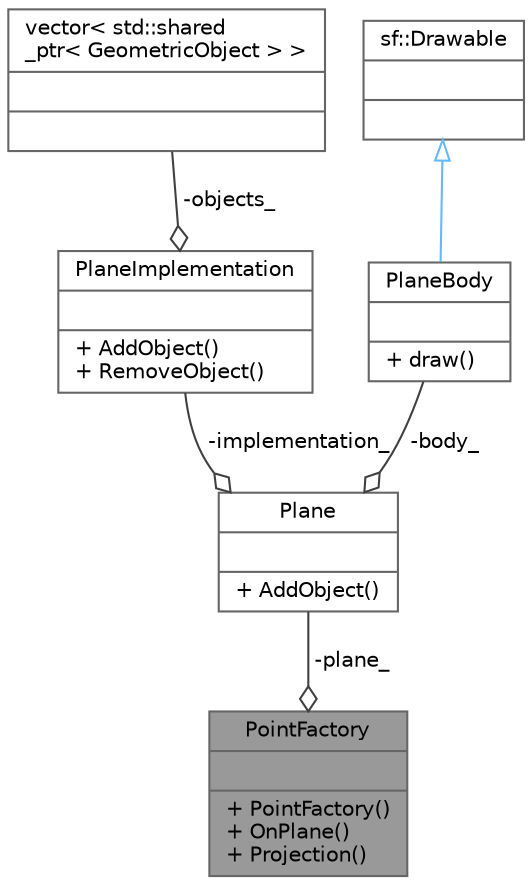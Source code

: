 digraph "PointFactory"
{
 // LATEX_PDF_SIZE
  bgcolor="transparent";
  edge [fontname=Helvetica,fontsize=10,labelfontname=Helvetica,labelfontsize=10];
  node [fontname=Helvetica,fontsize=10,shape=box,height=0.2,width=0.9];
  Node1 [shape=record,label="{PointFactory\n||+ PointFactory()\l+ OnPlane()\l+ Projection()\l}",height=0.2,width=0.4,color="gray40", fillcolor="grey60", style="filled", fontcolor="black",tooltip="Class that constructs points."];
  Node2 -> Node1 [color="grey25",style="solid",label=" -plane_" ,arrowhead="odiamond"];
  Node2 [shape=record,label="{Plane\n||+ AddObject()\l}",height=0.2,width=0.4,color="gray40", fillcolor="white", style="filled",URL="$class_plane.html",tooltip="Container for all objects, which you can draw."];
  Node3 -> Node2 [color="grey25",style="solid",label=" -implementation_" ,arrowhead="odiamond"];
  Node3 [shape=record,label="{PlaneImplementation\n||+ AddObject()\l+ RemoveObject()\l}",height=0.2,width=0.4,color="gray40", fillcolor="white", style="filled",URL="$class_plane_implementation.html",tooltip="Implementation of Plane."];
  Node4 -> Node3 [color="grey25",style="solid",label=" -objects_" ,arrowhead="odiamond"];
  Node4 [shape=record,label="{vector\< std::shared\l_ptr\< GeometricObject \> \>\n||}",height=0.2,width=0.4,color="gray40", fillcolor="white", style="filled",tooltip=" "];
  Node5 -> Node2 [color="grey25",style="solid",label=" -body_" ,arrowhead="odiamond"];
  Node5 [shape=record,label="{PlaneBody\n||+ draw()\l}",height=0.2,width=0.4,color="gray40", fillcolor="white", style="filled",URL="$class_plane_body.html",tooltip=" "];
  Node6 -> Node5 [dir="back",color="steelblue1",style="solid",arrowtail="onormal"];
  Node6 [shape=record,label="{sf::Drawable\n||}",height=0.2,width=0.4,color="gray40", fillcolor="white", style="filled",tooltip=" "];
}

